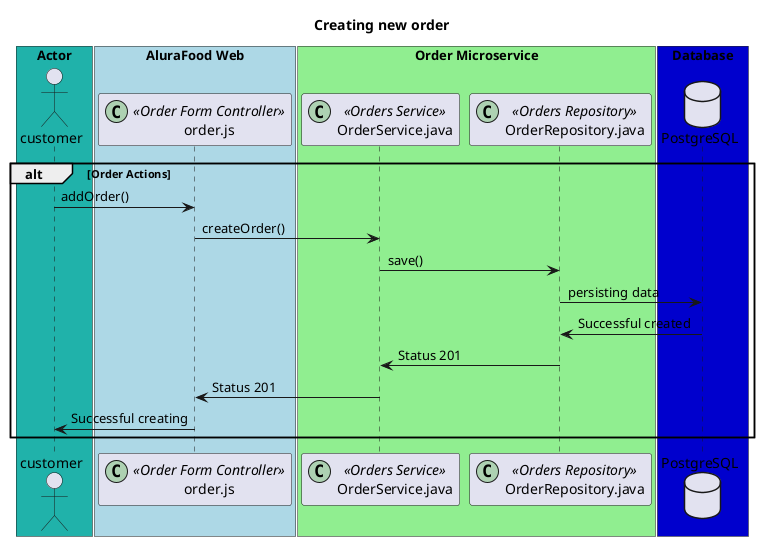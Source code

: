 @startuml

title Creating new order

actor customer as user
participant "order.js" as orderForm <<(C,#ADD1B2) Order Form Controller>>
participant "OrderService.java" as orderService <<(C,#ADD1B2) Orders Service>>
participant "OrderRepository.java" as orderRepository <<(C,#ADD1B2) Orders Repository>>
database PostgreSQL as postgres

box "Actor" #LightSeaGreen
    participant user
end box

box "AluraFood Web" #LightBlue
    participant orderForm
end box

box "Order Microservice" #LightGreen
    participant orderService
    participant orderRepository
end box

box "Database" #MediumBlue
    participant postgres
end box

alt Order Actions
    user -> orderForm : addOrder()
    orderForm -> orderService : createOrder()
    orderService -> orderRepository : save()
    orderRepository -> postgres : persisting data
    postgres -> orderRepository : Successful created
    orderRepository -> orderService : Status 201
    orderService -> orderForm : Status 201
    orderForm -> user : Successful creating
end alt

@enduml